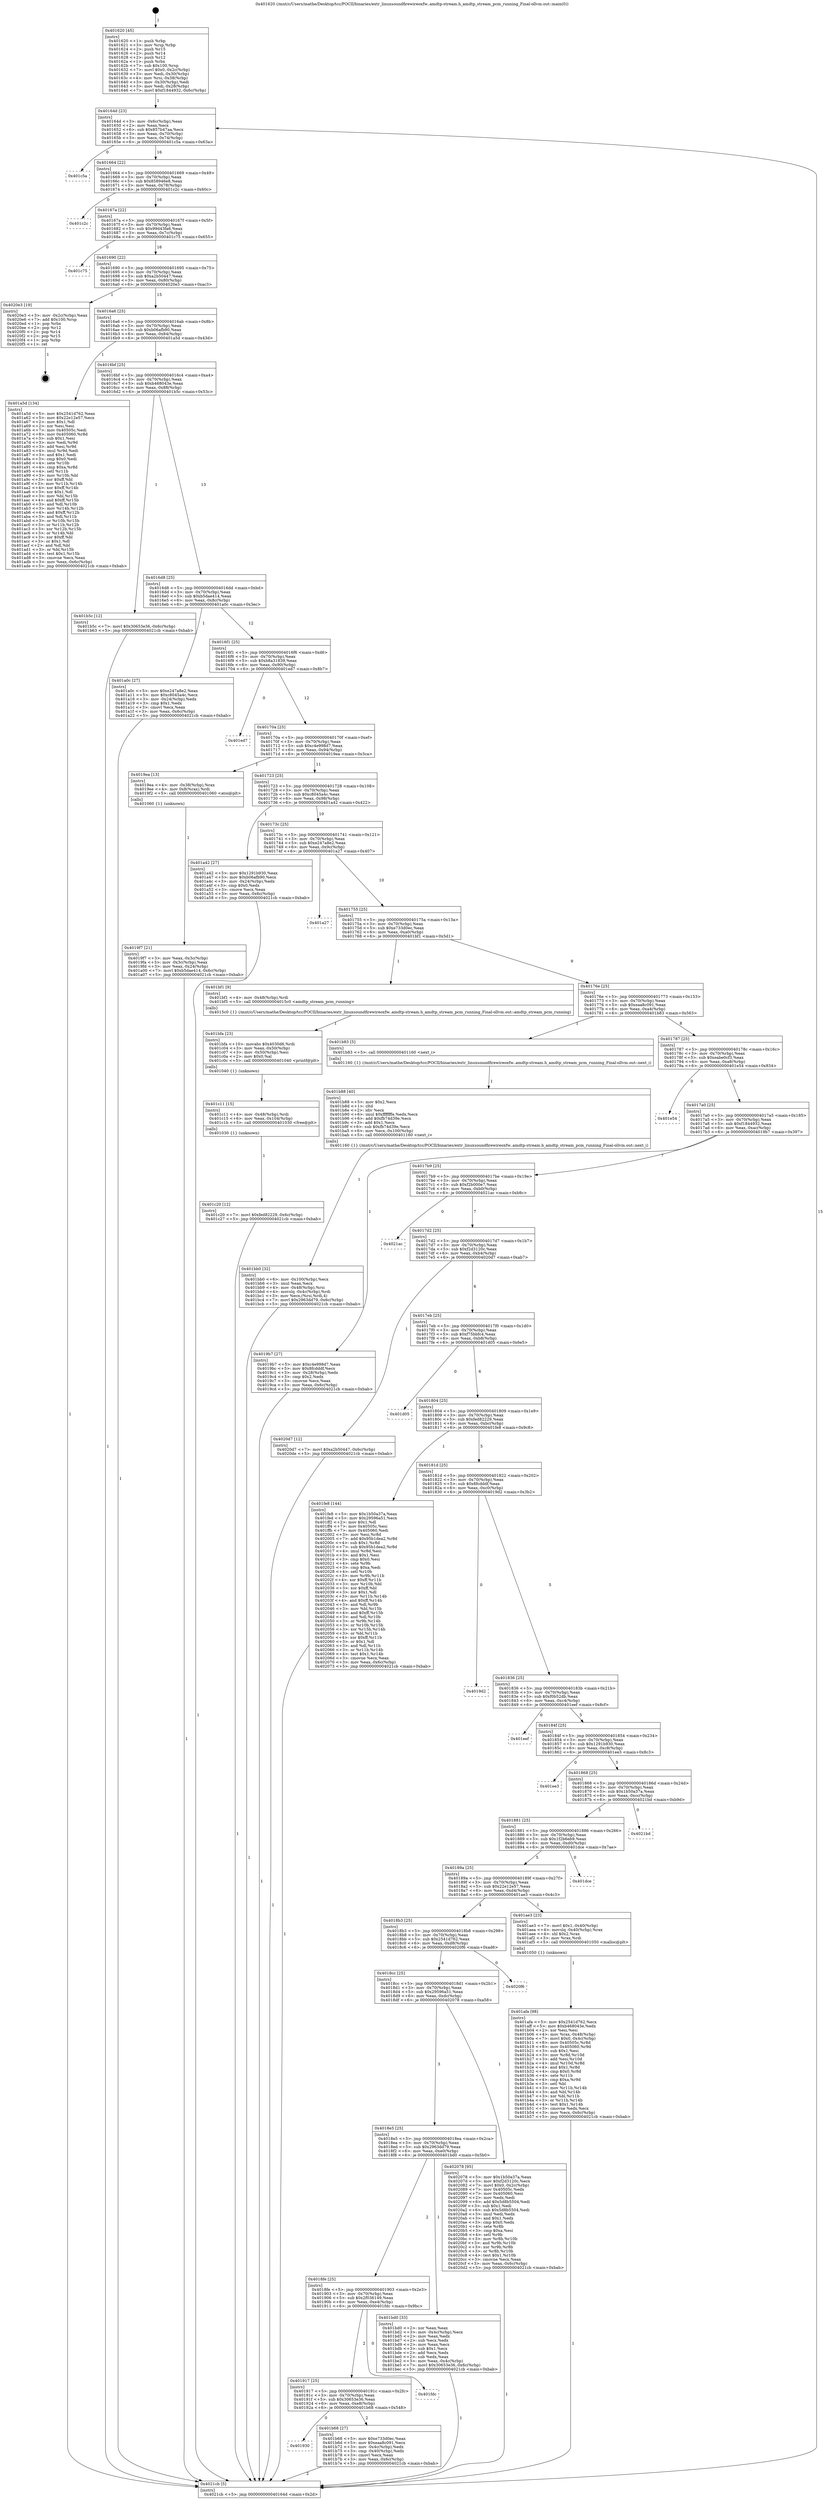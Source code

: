 digraph "0x401620" {
  label = "0x401620 (/mnt/c/Users/mathe/Desktop/tcc/POCII/binaries/extr_linuxsoundfirewireoxfw..amdtp-stream.h_amdtp_stream_pcm_running_Final-ollvm.out::main(0))"
  labelloc = "t"
  node[shape=record]

  Entry [label="",width=0.3,height=0.3,shape=circle,fillcolor=black,style=filled]
  "0x40164d" [label="{
     0x40164d [23]\l
     | [instrs]\l
     &nbsp;&nbsp;0x40164d \<+3\>: mov -0x6c(%rbp),%eax\l
     &nbsp;&nbsp;0x401650 \<+2\>: mov %eax,%ecx\l
     &nbsp;&nbsp;0x401652 \<+6\>: sub $0x857b47aa,%ecx\l
     &nbsp;&nbsp;0x401658 \<+3\>: mov %eax,-0x70(%rbp)\l
     &nbsp;&nbsp;0x40165b \<+3\>: mov %ecx,-0x74(%rbp)\l
     &nbsp;&nbsp;0x40165e \<+6\>: je 0000000000401c5a \<main+0x63a\>\l
  }"]
  "0x401c5a" [label="{
     0x401c5a\l
  }", style=dashed]
  "0x401664" [label="{
     0x401664 [22]\l
     | [instrs]\l
     &nbsp;&nbsp;0x401664 \<+5\>: jmp 0000000000401669 \<main+0x49\>\l
     &nbsp;&nbsp;0x401669 \<+3\>: mov -0x70(%rbp),%eax\l
     &nbsp;&nbsp;0x40166c \<+5\>: sub $0x858946e8,%eax\l
     &nbsp;&nbsp;0x401671 \<+3\>: mov %eax,-0x78(%rbp)\l
     &nbsp;&nbsp;0x401674 \<+6\>: je 0000000000401c2c \<main+0x60c\>\l
  }"]
  Exit [label="",width=0.3,height=0.3,shape=circle,fillcolor=black,style=filled,peripheries=2]
  "0x401c2c" [label="{
     0x401c2c\l
  }", style=dashed]
  "0x40167a" [label="{
     0x40167a [22]\l
     | [instrs]\l
     &nbsp;&nbsp;0x40167a \<+5\>: jmp 000000000040167f \<main+0x5f\>\l
     &nbsp;&nbsp;0x40167f \<+3\>: mov -0x70(%rbp),%eax\l
     &nbsp;&nbsp;0x401682 \<+5\>: sub $0x99d43fa6,%eax\l
     &nbsp;&nbsp;0x401687 \<+3\>: mov %eax,-0x7c(%rbp)\l
     &nbsp;&nbsp;0x40168a \<+6\>: je 0000000000401c75 \<main+0x655\>\l
  }"]
  "0x401c20" [label="{
     0x401c20 [12]\l
     | [instrs]\l
     &nbsp;&nbsp;0x401c20 \<+7\>: movl $0xfed82229,-0x6c(%rbp)\l
     &nbsp;&nbsp;0x401c27 \<+5\>: jmp 00000000004021cb \<main+0xbab\>\l
  }"]
  "0x401c75" [label="{
     0x401c75\l
  }", style=dashed]
  "0x401690" [label="{
     0x401690 [22]\l
     | [instrs]\l
     &nbsp;&nbsp;0x401690 \<+5\>: jmp 0000000000401695 \<main+0x75\>\l
     &nbsp;&nbsp;0x401695 \<+3\>: mov -0x70(%rbp),%eax\l
     &nbsp;&nbsp;0x401698 \<+5\>: sub $0xa2b50447,%eax\l
     &nbsp;&nbsp;0x40169d \<+3\>: mov %eax,-0x80(%rbp)\l
     &nbsp;&nbsp;0x4016a0 \<+6\>: je 00000000004020e3 \<main+0xac3\>\l
  }"]
  "0x401c11" [label="{
     0x401c11 [15]\l
     | [instrs]\l
     &nbsp;&nbsp;0x401c11 \<+4\>: mov -0x48(%rbp),%rdi\l
     &nbsp;&nbsp;0x401c15 \<+6\>: mov %eax,-0x104(%rbp)\l
     &nbsp;&nbsp;0x401c1b \<+5\>: call 0000000000401030 \<free@plt\>\l
     | [calls]\l
     &nbsp;&nbsp;0x401030 \{1\} (unknown)\l
  }"]
  "0x4020e3" [label="{
     0x4020e3 [19]\l
     | [instrs]\l
     &nbsp;&nbsp;0x4020e3 \<+3\>: mov -0x2c(%rbp),%eax\l
     &nbsp;&nbsp;0x4020e6 \<+7\>: add $0x100,%rsp\l
     &nbsp;&nbsp;0x4020ed \<+1\>: pop %rbx\l
     &nbsp;&nbsp;0x4020ee \<+2\>: pop %r12\l
     &nbsp;&nbsp;0x4020f0 \<+2\>: pop %r14\l
     &nbsp;&nbsp;0x4020f2 \<+2\>: pop %r15\l
     &nbsp;&nbsp;0x4020f4 \<+1\>: pop %rbp\l
     &nbsp;&nbsp;0x4020f5 \<+1\>: ret\l
  }"]
  "0x4016a6" [label="{
     0x4016a6 [25]\l
     | [instrs]\l
     &nbsp;&nbsp;0x4016a6 \<+5\>: jmp 00000000004016ab \<main+0x8b\>\l
     &nbsp;&nbsp;0x4016ab \<+3\>: mov -0x70(%rbp),%eax\l
     &nbsp;&nbsp;0x4016ae \<+5\>: sub $0xb06afb90,%eax\l
     &nbsp;&nbsp;0x4016b3 \<+6\>: mov %eax,-0x84(%rbp)\l
     &nbsp;&nbsp;0x4016b9 \<+6\>: je 0000000000401a5d \<main+0x43d\>\l
  }"]
  "0x401bfa" [label="{
     0x401bfa [23]\l
     | [instrs]\l
     &nbsp;&nbsp;0x401bfa \<+10\>: movabs $0x4030d6,%rdi\l
     &nbsp;&nbsp;0x401c04 \<+3\>: mov %eax,-0x50(%rbp)\l
     &nbsp;&nbsp;0x401c07 \<+3\>: mov -0x50(%rbp),%esi\l
     &nbsp;&nbsp;0x401c0a \<+2\>: mov $0x0,%al\l
     &nbsp;&nbsp;0x401c0c \<+5\>: call 0000000000401040 \<printf@plt\>\l
     | [calls]\l
     &nbsp;&nbsp;0x401040 \{1\} (unknown)\l
  }"]
  "0x401a5d" [label="{
     0x401a5d [134]\l
     | [instrs]\l
     &nbsp;&nbsp;0x401a5d \<+5\>: mov $0x2541d762,%eax\l
     &nbsp;&nbsp;0x401a62 \<+5\>: mov $0x22e12e57,%ecx\l
     &nbsp;&nbsp;0x401a67 \<+2\>: mov $0x1,%dl\l
     &nbsp;&nbsp;0x401a69 \<+2\>: xor %esi,%esi\l
     &nbsp;&nbsp;0x401a6b \<+7\>: mov 0x40505c,%edi\l
     &nbsp;&nbsp;0x401a72 \<+8\>: mov 0x405060,%r8d\l
     &nbsp;&nbsp;0x401a7a \<+3\>: sub $0x1,%esi\l
     &nbsp;&nbsp;0x401a7d \<+3\>: mov %edi,%r9d\l
     &nbsp;&nbsp;0x401a80 \<+3\>: add %esi,%r9d\l
     &nbsp;&nbsp;0x401a83 \<+4\>: imul %r9d,%edi\l
     &nbsp;&nbsp;0x401a87 \<+3\>: and $0x1,%edi\l
     &nbsp;&nbsp;0x401a8a \<+3\>: cmp $0x0,%edi\l
     &nbsp;&nbsp;0x401a8d \<+4\>: sete %r10b\l
     &nbsp;&nbsp;0x401a91 \<+4\>: cmp $0xa,%r8d\l
     &nbsp;&nbsp;0x401a95 \<+4\>: setl %r11b\l
     &nbsp;&nbsp;0x401a99 \<+3\>: mov %r10b,%bl\l
     &nbsp;&nbsp;0x401a9c \<+3\>: xor $0xff,%bl\l
     &nbsp;&nbsp;0x401a9f \<+3\>: mov %r11b,%r14b\l
     &nbsp;&nbsp;0x401aa2 \<+4\>: xor $0xff,%r14b\l
     &nbsp;&nbsp;0x401aa6 \<+3\>: xor $0x1,%dl\l
     &nbsp;&nbsp;0x401aa9 \<+3\>: mov %bl,%r15b\l
     &nbsp;&nbsp;0x401aac \<+4\>: and $0xff,%r15b\l
     &nbsp;&nbsp;0x401ab0 \<+3\>: and %dl,%r10b\l
     &nbsp;&nbsp;0x401ab3 \<+3\>: mov %r14b,%r12b\l
     &nbsp;&nbsp;0x401ab6 \<+4\>: and $0xff,%r12b\l
     &nbsp;&nbsp;0x401aba \<+3\>: and %dl,%r11b\l
     &nbsp;&nbsp;0x401abd \<+3\>: or %r10b,%r15b\l
     &nbsp;&nbsp;0x401ac0 \<+3\>: or %r11b,%r12b\l
     &nbsp;&nbsp;0x401ac3 \<+3\>: xor %r12b,%r15b\l
     &nbsp;&nbsp;0x401ac6 \<+3\>: or %r14b,%bl\l
     &nbsp;&nbsp;0x401ac9 \<+3\>: xor $0xff,%bl\l
     &nbsp;&nbsp;0x401acc \<+3\>: or $0x1,%dl\l
     &nbsp;&nbsp;0x401acf \<+2\>: and %dl,%bl\l
     &nbsp;&nbsp;0x401ad1 \<+3\>: or %bl,%r15b\l
     &nbsp;&nbsp;0x401ad4 \<+4\>: test $0x1,%r15b\l
     &nbsp;&nbsp;0x401ad8 \<+3\>: cmovne %ecx,%eax\l
     &nbsp;&nbsp;0x401adb \<+3\>: mov %eax,-0x6c(%rbp)\l
     &nbsp;&nbsp;0x401ade \<+5\>: jmp 00000000004021cb \<main+0xbab\>\l
  }"]
  "0x4016bf" [label="{
     0x4016bf [25]\l
     | [instrs]\l
     &nbsp;&nbsp;0x4016bf \<+5\>: jmp 00000000004016c4 \<main+0xa4\>\l
     &nbsp;&nbsp;0x4016c4 \<+3\>: mov -0x70(%rbp),%eax\l
     &nbsp;&nbsp;0x4016c7 \<+5\>: sub $0xb468043e,%eax\l
     &nbsp;&nbsp;0x4016cc \<+6\>: mov %eax,-0x88(%rbp)\l
     &nbsp;&nbsp;0x4016d2 \<+6\>: je 0000000000401b5c \<main+0x53c\>\l
  }"]
  "0x401bb0" [label="{
     0x401bb0 [32]\l
     | [instrs]\l
     &nbsp;&nbsp;0x401bb0 \<+6\>: mov -0x100(%rbp),%ecx\l
     &nbsp;&nbsp;0x401bb6 \<+3\>: imul %eax,%ecx\l
     &nbsp;&nbsp;0x401bb9 \<+4\>: mov -0x48(%rbp),%rsi\l
     &nbsp;&nbsp;0x401bbd \<+4\>: movslq -0x4c(%rbp),%rdi\l
     &nbsp;&nbsp;0x401bc1 \<+3\>: mov %ecx,(%rsi,%rdi,4)\l
     &nbsp;&nbsp;0x401bc4 \<+7\>: movl $0x2963dd79,-0x6c(%rbp)\l
     &nbsp;&nbsp;0x401bcb \<+5\>: jmp 00000000004021cb \<main+0xbab\>\l
  }"]
  "0x401b5c" [label="{
     0x401b5c [12]\l
     | [instrs]\l
     &nbsp;&nbsp;0x401b5c \<+7\>: movl $0x30653e36,-0x6c(%rbp)\l
     &nbsp;&nbsp;0x401b63 \<+5\>: jmp 00000000004021cb \<main+0xbab\>\l
  }"]
  "0x4016d8" [label="{
     0x4016d8 [25]\l
     | [instrs]\l
     &nbsp;&nbsp;0x4016d8 \<+5\>: jmp 00000000004016dd \<main+0xbd\>\l
     &nbsp;&nbsp;0x4016dd \<+3\>: mov -0x70(%rbp),%eax\l
     &nbsp;&nbsp;0x4016e0 \<+5\>: sub $0xb5dae414,%eax\l
     &nbsp;&nbsp;0x4016e5 \<+6\>: mov %eax,-0x8c(%rbp)\l
     &nbsp;&nbsp;0x4016eb \<+6\>: je 0000000000401a0c \<main+0x3ec\>\l
  }"]
  "0x401b88" [label="{
     0x401b88 [40]\l
     | [instrs]\l
     &nbsp;&nbsp;0x401b88 \<+5\>: mov $0x2,%ecx\l
     &nbsp;&nbsp;0x401b8d \<+1\>: cltd\l
     &nbsp;&nbsp;0x401b8e \<+2\>: idiv %ecx\l
     &nbsp;&nbsp;0x401b90 \<+6\>: imul $0xfffffffe,%edx,%ecx\l
     &nbsp;&nbsp;0x401b96 \<+6\>: add $0xfb74d39e,%ecx\l
     &nbsp;&nbsp;0x401b9c \<+3\>: add $0x1,%ecx\l
     &nbsp;&nbsp;0x401b9f \<+6\>: sub $0xfb74d39e,%ecx\l
     &nbsp;&nbsp;0x401ba5 \<+6\>: mov %ecx,-0x100(%rbp)\l
     &nbsp;&nbsp;0x401bab \<+5\>: call 0000000000401160 \<next_i\>\l
     | [calls]\l
     &nbsp;&nbsp;0x401160 \{1\} (/mnt/c/Users/mathe/Desktop/tcc/POCII/binaries/extr_linuxsoundfirewireoxfw..amdtp-stream.h_amdtp_stream_pcm_running_Final-ollvm.out::next_i)\l
  }"]
  "0x401a0c" [label="{
     0x401a0c [27]\l
     | [instrs]\l
     &nbsp;&nbsp;0x401a0c \<+5\>: mov $0xe247a8e2,%eax\l
     &nbsp;&nbsp;0x401a11 \<+5\>: mov $0xc8045a4c,%ecx\l
     &nbsp;&nbsp;0x401a16 \<+3\>: mov -0x24(%rbp),%edx\l
     &nbsp;&nbsp;0x401a19 \<+3\>: cmp $0x1,%edx\l
     &nbsp;&nbsp;0x401a1c \<+3\>: cmovl %ecx,%eax\l
     &nbsp;&nbsp;0x401a1f \<+3\>: mov %eax,-0x6c(%rbp)\l
     &nbsp;&nbsp;0x401a22 \<+5\>: jmp 00000000004021cb \<main+0xbab\>\l
  }"]
  "0x4016f1" [label="{
     0x4016f1 [25]\l
     | [instrs]\l
     &nbsp;&nbsp;0x4016f1 \<+5\>: jmp 00000000004016f6 \<main+0xd6\>\l
     &nbsp;&nbsp;0x4016f6 \<+3\>: mov -0x70(%rbp),%eax\l
     &nbsp;&nbsp;0x4016f9 \<+5\>: sub $0xb8a31839,%eax\l
     &nbsp;&nbsp;0x4016fe \<+6\>: mov %eax,-0x90(%rbp)\l
     &nbsp;&nbsp;0x401704 \<+6\>: je 0000000000401ed7 \<main+0x8b7\>\l
  }"]
  "0x401930" [label="{
     0x401930\l
  }", style=dashed]
  "0x401ed7" [label="{
     0x401ed7\l
  }", style=dashed]
  "0x40170a" [label="{
     0x40170a [25]\l
     | [instrs]\l
     &nbsp;&nbsp;0x40170a \<+5\>: jmp 000000000040170f \<main+0xef\>\l
     &nbsp;&nbsp;0x40170f \<+3\>: mov -0x70(%rbp),%eax\l
     &nbsp;&nbsp;0x401712 \<+5\>: sub $0xc4e998d7,%eax\l
     &nbsp;&nbsp;0x401717 \<+6\>: mov %eax,-0x94(%rbp)\l
     &nbsp;&nbsp;0x40171d \<+6\>: je 00000000004019ea \<main+0x3ca\>\l
  }"]
  "0x401b68" [label="{
     0x401b68 [27]\l
     | [instrs]\l
     &nbsp;&nbsp;0x401b68 \<+5\>: mov $0xe733d0ec,%eax\l
     &nbsp;&nbsp;0x401b6d \<+5\>: mov $0xeaa8c091,%ecx\l
     &nbsp;&nbsp;0x401b72 \<+3\>: mov -0x4c(%rbp),%edx\l
     &nbsp;&nbsp;0x401b75 \<+3\>: cmp -0x40(%rbp),%edx\l
     &nbsp;&nbsp;0x401b78 \<+3\>: cmovl %ecx,%eax\l
     &nbsp;&nbsp;0x401b7b \<+3\>: mov %eax,-0x6c(%rbp)\l
     &nbsp;&nbsp;0x401b7e \<+5\>: jmp 00000000004021cb \<main+0xbab\>\l
  }"]
  "0x4019ea" [label="{
     0x4019ea [13]\l
     | [instrs]\l
     &nbsp;&nbsp;0x4019ea \<+4\>: mov -0x38(%rbp),%rax\l
     &nbsp;&nbsp;0x4019ee \<+4\>: mov 0x8(%rax),%rdi\l
     &nbsp;&nbsp;0x4019f2 \<+5\>: call 0000000000401060 \<atoi@plt\>\l
     | [calls]\l
     &nbsp;&nbsp;0x401060 \{1\} (unknown)\l
  }"]
  "0x401723" [label="{
     0x401723 [25]\l
     | [instrs]\l
     &nbsp;&nbsp;0x401723 \<+5\>: jmp 0000000000401728 \<main+0x108\>\l
     &nbsp;&nbsp;0x401728 \<+3\>: mov -0x70(%rbp),%eax\l
     &nbsp;&nbsp;0x40172b \<+5\>: sub $0xc8045a4c,%eax\l
     &nbsp;&nbsp;0x401730 \<+6\>: mov %eax,-0x98(%rbp)\l
     &nbsp;&nbsp;0x401736 \<+6\>: je 0000000000401a42 \<main+0x422\>\l
  }"]
  "0x401917" [label="{
     0x401917 [25]\l
     | [instrs]\l
     &nbsp;&nbsp;0x401917 \<+5\>: jmp 000000000040191c \<main+0x2fc\>\l
     &nbsp;&nbsp;0x40191c \<+3\>: mov -0x70(%rbp),%eax\l
     &nbsp;&nbsp;0x40191f \<+5\>: sub $0x30653e36,%eax\l
     &nbsp;&nbsp;0x401924 \<+6\>: mov %eax,-0xe8(%rbp)\l
     &nbsp;&nbsp;0x40192a \<+6\>: je 0000000000401b68 \<main+0x548\>\l
  }"]
  "0x401a42" [label="{
     0x401a42 [27]\l
     | [instrs]\l
     &nbsp;&nbsp;0x401a42 \<+5\>: mov $0x1291b930,%eax\l
     &nbsp;&nbsp;0x401a47 \<+5\>: mov $0xb06afb90,%ecx\l
     &nbsp;&nbsp;0x401a4c \<+3\>: mov -0x24(%rbp),%edx\l
     &nbsp;&nbsp;0x401a4f \<+3\>: cmp $0x0,%edx\l
     &nbsp;&nbsp;0x401a52 \<+3\>: cmove %ecx,%eax\l
     &nbsp;&nbsp;0x401a55 \<+3\>: mov %eax,-0x6c(%rbp)\l
     &nbsp;&nbsp;0x401a58 \<+5\>: jmp 00000000004021cb \<main+0xbab\>\l
  }"]
  "0x40173c" [label="{
     0x40173c [25]\l
     | [instrs]\l
     &nbsp;&nbsp;0x40173c \<+5\>: jmp 0000000000401741 \<main+0x121\>\l
     &nbsp;&nbsp;0x401741 \<+3\>: mov -0x70(%rbp),%eax\l
     &nbsp;&nbsp;0x401744 \<+5\>: sub $0xe247a8e2,%eax\l
     &nbsp;&nbsp;0x401749 \<+6\>: mov %eax,-0x9c(%rbp)\l
     &nbsp;&nbsp;0x40174f \<+6\>: je 0000000000401a27 \<main+0x407\>\l
  }"]
  "0x401fdc" [label="{
     0x401fdc\l
  }", style=dashed]
  "0x401a27" [label="{
     0x401a27\l
  }", style=dashed]
  "0x401755" [label="{
     0x401755 [25]\l
     | [instrs]\l
     &nbsp;&nbsp;0x401755 \<+5\>: jmp 000000000040175a \<main+0x13a\>\l
     &nbsp;&nbsp;0x40175a \<+3\>: mov -0x70(%rbp),%eax\l
     &nbsp;&nbsp;0x40175d \<+5\>: sub $0xe733d0ec,%eax\l
     &nbsp;&nbsp;0x401762 \<+6\>: mov %eax,-0xa0(%rbp)\l
     &nbsp;&nbsp;0x401768 \<+6\>: je 0000000000401bf1 \<main+0x5d1\>\l
  }"]
  "0x4018fe" [label="{
     0x4018fe [25]\l
     | [instrs]\l
     &nbsp;&nbsp;0x4018fe \<+5\>: jmp 0000000000401903 \<main+0x2e3\>\l
     &nbsp;&nbsp;0x401903 \<+3\>: mov -0x70(%rbp),%eax\l
     &nbsp;&nbsp;0x401906 \<+5\>: sub $0x2f036149,%eax\l
     &nbsp;&nbsp;0x40190b \<+6\>: mov %eax,-0xe4(%rbp)\l
     &nbsp;&nbsp;0x401911 \<+6\>: je 0000000000401fdc \<main+0x9bc\>\l
  }"]
  "0x401bf1" [label="{
     0x401bf1 [9]\l
     | [instrs]\l
     &nbsp;&nbsp;0x401bf1 \<+4\>: mov -0x48(%rbp),%rdi\l
     &nbsp;&nbsp;0x401bf5 \<+5\>: call 00000000004015c0 \<amdtp_stream_pcm_running\>\l
     | [calls]\l
     &nbsp;&nbsp;0x4015c0 \{1\} (/mnt/c/Users/mathe/Desktop/tcc/POCII/binaries/extr_linuxsoundfirewireoxfw..amdtp-stream.h_amdtp_stream_pcm_running_Final-ollvm.out::amdtp_stream_pcm_running)\l
  }"]
  "0x40176e" [label="{
     0x40176e [25]\l
     | [instrs]\l
     &nbsp;&nbsp;0x40176e \<+5\>: jmp 0000000000401773 \<main+0x153\>\l
     &nbsp;&nbsp;0x401773 \<+3\>: mov -0x70(%rbp),%eax\l
     &nbsp;&nbsp;0x401776 \<+5\>: sub $0xeaa8c091,%eax\l
     &nbsp;&nbsp;0x40177b \<+6\>: mov %eax,-0xa4(%rbp)\l
     &nbsp;&nbsp;0x401781 \<+6\>: je 0000000000401b83 \<main+0x563\>\l
  }"]
  "0x401bd0" [label="{
     0x401bd0 [33]\l
     | [instrs]\l
     &nbsp;&nbsp;0x401bd0 \<+2\>: xor %eax,%eax\l
     &nbsp;&nbsp;0x401bd2 \<+3\>: mov -0x4c(%rbp),%ecx\l
     &nbsp;&nbsp;0x401bd5 \<+2\>: mov %eax,%edx\l
     &nbsp;&nbsp;0x401bd7 \<+2\>: sub %ecx,%edx\l
     &nbsp;&nbsp;0x401bd9 \<+2\>: mov %eax,%ecx\l
     &nbsp;&nbsp;0x401bdb \<+3\>: sub $0x1,%ecx\l
     &nbsp;&nbsp;0x401bde \<+2\>: add %ecx,%edx\l
     &nbsp;&nbsp;0x401be0 \<+2\>: sub %edx,%eax\l
     &nbsp;&nbsp;0x401be2 \<+3\>: mov %eax,-0x4c(%rbp)\l
     &nbsp;&nbsp;0x401be5 \<+7\>: movl $0x30653e36,-0x6c(%rbp)\l
     &nbsp;&nbsp;0x401bec \<+5\>: jmp 00000000004021cb \<main+0xbab\>\l
  }"]
  "0x401b83" [label="{
     0x401b83 [5]\l
     | [instrs]\l
     &nbsp;&nbsp;0x401b83 \<+5\>: call 0000000000401160 \<next_i\>\l
     | [calls]\l
     &nbsp;&nbsp;0x401160 \{1\} (/mnt/c/Users/mathe/Desktop/tcc/POCII/binaries/extr_linuxsoundfirewireoxfw..amdtp-stream.h_amdtp_stream_pcm_running_Final-ollvm.out::next_i)\l
  }"]
  "0x401787" [label="{
     0x401787 [25]\l
     | [instrs]\l
     &nbsp;&nbsp;0x401787 \<+5\>: jmp 000000000040178c \<main+0x16c\>\l
     &nbsp;&nbsp;0x40178c \<+3\>: mov -0x70(%rbp),%eax\l
     &nbsp;&nbsp;0x40178f \<+5\>: sub $0xeabe0cf3,%eax\l
     &nbsp;&nbsp;0x401794 \<+6\>: mov %eax,-0xa8(%rbp)\l
     &nbsp;&nbsp;0x40179a \<+6\>: je 0000000000401e54 \<main+0x834\>\l
  }"]
  "0x4018e5" [label="{
     0x4018e5 [25]\l
     | [instrs]\l
     &nbsp;&nbsp;0x4018e5 \<+5\>: jmp 00000000004018ea \<main+0x2ca\>\l
     &nbsp;&nbsp;0x4018ea \<+3\>: mov -0x70(%rbp),%eax\l
     &nbsp;&nbsp;0x4018ed \<+5\>: sub $0x2963dd79,%eax\l
     &nbsp;&nbsp;0x4018f2 \<+6\>: mov %eax,-0xe0(%rbp)\l
     &nbsp;&nbsp;0x4018f8 \<+6\>: je 0000000000401bd0 \<main+0x5b0\>\l
  }"]
  "0x401e54" [label="{
     0x401e54\l
  }", style=dashed]
  "0x4017a0" [label="{
     0x4017a0 [25]\l
     | [instrs]\l
     &nbsp;&nbsp;0x4017a0 \<+5\>: jmp 00000000004017a5 \<main+0x185\>\l
     &nbsp;&nbsp;0x4017a5 \<+3\>: mov -0x70(%rbp),%eax\l
     &nbsp;&nbsp;0x4017a8 \<+5\>: sub $0xf1844932,%eax\l
     &nbsp;&nbsp;0x4017ad \<+6\>: mov %eax,-0xac(%rbp)\l
     &nbsp;&nbsp;0x4017b3 \<+6\>: je 00000000004019b7 \<main+0x397\>\l
  }"]
  "0x402078" [label="{
     0x402078 [95]\l
     | [instrs]\l
     &nbsp;&nbsp;0x402078 \<+5\>: mov $0x1b50a37a,%eax\l
     &nbsp;&nbsp;0x40207d \<+5\>: mov $0xf2d3120c,%ecx\l
     &nbsp;&nbsp;0x402082 \<+7\>: movl $0x0,-0x2c(%rbp)\l
     &nbsp;&nbsp;0x402089 \<+7\>: mov 0x40505c,%edx\l
     &nbsp;&nbsp;0x402090 \<+7\>: mov 0x405060,%esi\l
     &nbsp;&nbsp;0x402097 \<+2\>: mov %edx,%edi\l
     &nbsp;&nbsp;0x402099 \<+6\>: add $0x5d8b5504,%edi\l
     &nbsp;&nbsp;0x40209f \<+3\>: sub $0x1,%edi\l
     &nbsp;&nbsp;0x4020a2 \<+6\>: sub $0x5d8b5504,%edi\l
     &nbsp;&nbsp;0x4020a8 \<+3\>: imul %edi,%edx\l
     &nbsp;&nbsp;0x4020ab \<+3\>: and $0x1,%edx\l
     &nbsp;&nbsp;0x4020ae \<+3\>: cmp $0x0,%edx\l
     &nbsp;&nbsp;0x4020b1 \<+4\>: sete %r8b\l
     &nbsp;&nbsp;0x4020b5 \<+3\>: cmp $0xa,%esi\l
     &nbsp;&nbsp;0x4020b8 \<+4\>: setl %r9b\l
     &nbsp;&nbsp;0x4020bc \<+3\>: mov %r8b,%r10b\l
     &nbsp;&nbsp;0x4020bf \<+3\>: and %r9b,%r10b\l
     &nbsp;&nbsp;0x4020c2 \<+3\>: xor %r9b,%r8b\l
     &nbsp;&nbsp;0x4020c5 \<+3\>: or %r8b,%r10b\l
     &nbsp;&nbsp;0x4020c8 \<+4\>: test $0x1,%r10b\l
     &nbsp;&nbsp;0x4020cc \<+3\>: cmovne %ecx,%eax\l
     &nbsp;&nbsp;0x4020cf \<+3\>: mov %eax,-0x6c(%rbp)\l
     &nbsp;&nbsp;0x4020d2 \<+5\>: jmp 00000000004021cb \<main+0xbab\>\l
  }"]
  "0x4019b7" [label="{
     0x4019b7 [27]\l
     | [instrs]\l
     &nbsp;&nbsp;0x4019b7 \<+5\>: mov $0xc4e998d7,%eax\l
     &nbsp;&nbsp;0x4019bc \<+5\>: mov $0x8fcdddf,%ecx\l
     &nbsp;&nbsp;0x4019c1 \<+3\>: mov -0x28(%rbp),%edx\l
     &nbsp;&nbsp;0x4019c4 \<+3\>: cmp $0x2,%edx\l
     &nbsp;&nbsp;0x4019c7 \<+3\>: cmovne %ecx,%eax\l
     &nbsp;&nbsp;0x4019ca \<+3\>: mov %eax,-0x6c(%rbp)\l
     &nbsp;&nbsp;0x4019cd \<+5\>: jmp 00000000004021cb \<main+0xbab\>\l
  }"]
  "0x4017b9" [label="{
     0x4017b9 [25]\l
     | [instrs]\l
     &nbsp;&nbsp;0x4017b9 \<+5\>: jmp 00000000004017be \<main+0x19e\>\l
     &nbsp;&nbsp;0x4017be \<+3\>: mov -0x70(%rbp),%eax\l
     &nbsp;&nbsp;0x4017c1 \<+5\>: sub $0xf2b000e7,%eax\l
     &nbsp;&nbsp;0x4017c6 \<+6\>: mov %eax,-0xb0(%rbp)\l
     &nbsp;&nbsp;0x4017cc \<+6\>: je 00000000004021ac \<main+0xb8c\>\l
  }"]
  "0x4021cb" [label="{
     0x4021cb [5]\l
     | [instrs]\l
     &nbsp;&nbsp;0x4021cb \<+5\>: jmp 000000000040164d \<main+0x2d\>\l
  }"]
  "0x401620" [label="{
     0x401620 [45]\l
     | [instrs]\l
     &nbsp;&nbsp;0x401620 \<+1\>: push %rbp\l
     &nbsp;&nbsp;0x401621 \<+3\>: mov %rsp,%rbp\l
     &nbsp;&nbsp;0x401624 \<+2\>: push %r15\l
     &nbsp;&nbsp;0x401626 \<+2\>: push %r14\l
     &nbsp;&nbsp;0x401628 \<+2\>: push %r12\l
     &nbsp;&nbsp;0x40162a \<+1\>: push %rbx\l
     &nbsp;&nbsp;0x40162b \<+7\>: sub $0x100,%rsp\l
     &nbsp;&nbsp;0x401632 \<+7\>: movl $0x0,-0x2c(%rbp)\l
     &nbsp;&nbsp;0x401639 \<+3\>: mov %edi,-0x30(%rbp)\l
     &nbsp;&nbsp;0x40163c \<+4\>: mov %rsi,-0x38(%rbp)\l
     &nbsp;&nbsp;0x401640 \<+3\>: mov -0x30(%rbp),%edi\l
     &nbsp;&nbsp;0x401643 \<+3\>: mov %edi,-0x28(%rbp)\l
     &nbsp;&nbsp;0x401646 \<+7\>: movl $0xf1844932,-0x6c(%rbp)\l
  }"]
  "0x4019f7" [label="{
     0x4019f7 [21]\l
     | [instrs]\l
     &nbsp;&nbsp;0x4019f7 \<+3\>: mov %eax,-0x3c(%rbp)\l
     &nbsp;&nbsp;0x4019fa \<+3\>: mov -0x3c(%rbp),%eax\l
     &nbsp;&nbsp;0x4019fd \<+3\>: mov %eax,-0x24(%rbp)\l
     &nbsp;&nbsp;0x401a00 \<+7\>: movl $0xb5dae414,-0x6c(%rbp)\l
     &nbsp;&nbsp;0x401a07 \<+5\>: jmp 00000000004021cb \<main+0xbab\>\l
  }"]
  "0x4018cc" [label="{
     0x4018cc [25]\l
     | [instrs]\l
     &nbsp;&nbsp;0x4018cc \<+5\>: jmp 00000000004018d1 \<main+0x2b1\>\l
     &nbsp;&nbsp;0x4018d1 \<+3\>: mov -0x70(%rbp),%eax\l
     &nbsp;&nbsp;0x4018d4 \<+5\>: sub $0x29596a51,%eax\l
     &nbsp;&nbsp;0x4018d9 \<+6\>: mov %eax,-0xdc(%rbp)\l
     &nbsp;&nbsp;0x4018df \<+6\>: je 0000000000402078 \<main+0xa58\>\l
  }"]
  "0x4021ac" [label="{
     0x4021ac\l
  }", style=dashed]
  "0x4017d2" [label="{
     0x4017d2 [25]\l
     | [instrs]\l
     &nbsp;&nbsp;0x4017d2 \<+5\>: jmp 00000000004017d7 \<main+0x1b7\>\l
     &nbsp;&nbsp;0x4017d7 \<+3\>: mov -0x70(%rbp),%eax\l
     &nbsp;&nbsp;0x4017da \<+5\>: sub $0xf2d3120c,%eax\l
     &nbsp;&nbsp;0x4017df \<+6\>: mov %eax,-0xb4(%rbp)\l
     &nbsp;&nbsp;0x4017e5 \<+6\>: je 00000000004020d7 \<main+0xab7\>\l
  }"]
  "0x4020f6" [label="{
     0x4020f6\l
  }", style=dashed]
  "0x4020d7" [label="{
     0x4020d7 [12]\l
     | [instrs]\l
     &nbsp;&nbsp;0x4020d7 \<+7\>: movl $0xa2b50447,-0x6c(%rbp)\l
     &nbsp;&nbsp;0x4020de \<+5\>: jmp 00000000004021cb \<main+0xbab\>\l
  }"]
  "0x4017eb" [label="{
     0x4017eb [25]\l
     | [instrs]\l
     &nbsp;&nbsp;0x4017eb \<+5\>: jmp 00000000004017f0 \<main+0x1d0\>\l
     &nbsp;&nbsp;0x4017f0 \<+3\>: mov -0x70(%rbp),%eax\l
     &nbsp;&nbsp;0x4017f3 \<+5\>: sub $0xf75bbfc4,%eax\l
     &nbsp;&nbsp;0x4017f8 \<+6\>: mov %eax,-0xb8(%rbp)\l
     &nbsp;&nbsp;0x4017fe \<+6\>: je 0000000000401d05 \<main+0x6e5\>\l
  }"]
  "0x401afa" [label="{
     0x401afa [98]\l
     | [instrs]\l
     &nbsp;&nbsp;0x401afa \<+5\>: mov $0x2541d762,%ecx\l
     &nbsp;&nbsp;0x401aff \<+5\>: mov $0xb468043e,%edx\l
     &nbsp;&nbsp;0x401b04 \<+2\>: xor %esi,%esi\l
     &nbsp;&nbsp;0x401b06 \<+4\>: mov %rax,-0x48(%rbp)\l
     &nbsp;&nbsp;0x401b0a \<+7\>: movl $0x0,-0x4c(%rbp)\l
     &nbsp;&nbsp;0x401b11 \<+8\>: mov 0x40505c,%r8d\l
     &nbsp;&nbsp;0x401b19 \<+8\>: mov 0x405060,%r9d\l
     &nbsp;&nbsp;0x401b21 \<+3\>: sub $0x1,%esi\l
     &nbsp;&nbsp;0x401b24 \<+3\>: mov %r8d,%r10d\l
     &nbsp;&nbsp;0x401b27 \<+3\>: add %esi,%r10d\l
     &nbsp;&nbsp;0x401b2a \<+4\>: imul %r10d,%r8d\l
     &nbsp;&nbsp;0x401b2e \<+4\>: and $0x1,%r8d\l
     &nbsp;&nbsp;0x401b32 \<+4\>: cmp $0x0,%r8d\l
     &nbsp;&nbsp;0x401b36 \<+4\>: sete %r11b\l
     &nbsp;&nbsp;0x401b3a \<+4\>: cmp $0xa,%r9d\l
     &nbsp;&nbsp;0x401b3e \<+3\>: setl %bl\l
     &nbsp;&nbsp;0x401b41 \<+3\>: mov %r11b,%r14b\l
     &nbsp;&nbsp;0x401b44 \<+3\>: and %bl,%r14b\l
     &nbsp;&nbsp;0x401b47 \<+3\>: xor %bl,%r11b\l
     &nbsp;&nbsp;0x401b4a \<+3\>: or %r11b,%r14b\l
     &nbsp;&nbsp;0x401b4d \<+4\>: test $0x1,%r14b\l
     &nbsp;&nbsp;0x401b51 \<+3\>: cmovne %edx,%ecx\l
     &nbsp;&nbsp;0x401b54 \<+3\>: mov %ecx,-0x6c(%rbp)\l
     &nbsp;&nbsp;0x401b57 \<+5\>: jmp 00000000004021cb \<main+0xbab\>\l
  }"]
  "0x401d05" [label="{
     0x401d05\l
  }", style=dashed]
  "0x401804" [label="{
     0x401804 [25]\l
     | [instrs]\l
     &nbsp;&nbsp;0x401804 \<+5\>: jmp 0000000000401809 \<main+0x1e9\>\l
     &nbsp;&nbsp;0x401809 \<+3\>: mov -0x70(%rbp),%eax\l
     &nbsp;&nbsp;0x40180c \<+5\>: sub $0xfed82229,%eax\l
     &nbsp;&nbsp;0x401811 \<+6\>: mov %eax,-0xbc(%rbp)\l
     &nbsp;&nbsp;0x401817 \<+6\>: je 0000000000401fe8 \<main+0x9c8\>\l
  }"]
  "0x4018b3" [label="{
     0x4018b3 [25]\l
     | [instrs]\l
     &nbsp;&nbsp;0x4018b3 \<+5\>: jmp 00000000004018b8 \<main+0x298\>\l
     &nbsp;&nbsp;0x4018b8 \<+3\>: mov -0x70(%rbp),%eax\l
     &nbsp;&nbsp;0x4018bb \<+5\>: sub $0x2541d762,%eax\l
     &nbsp;&nbsp;0x4018c0 \<+6\>: mov %eax,-0xd8(%rbp)\l
     &nbsp;&nbsp;0x4018c6 \<+6\>: je 00000000004020f6 \<main+0xad6\>\l
  }"]
  "0x401fe8" [label="{
     0x401fe8 [144]\l
     | [instrs]\l
     &nbsp;&nbsp;0x401fe8 \<+5\>: mov $0x1b50a37a,%eax\l
     &nbsp;&nbsp;0x401fed \<+5\>: mov $0x29596a51,%ecx\l
     &nbsp;&nbsp;0x401ff2 \<+2\>: mov $0x1,%dl\l
     &nbsp;&nbsp;0x401ff4 \<+7\>: mov 0x40505c,%esi\l
     &nbsp;&nbsp;0x401ffb \<+7\>: mov 0x405060,%edi\l
     &nbsp;&nbsp;0x402002 \<+3\>: mov %esi,%r8d\l
     &nbsp;&nbsp;0x402005 \<+7\>: add $0x95b1dea2,%r8d\l
     &nbsp;&nbsp;0x40200c \<+4\>: sub $0x1,%r8d\l
     &nbsp;&nbsp;0x402010 \<+7\>: sub $0x95b1dea2,%r8d\l
     &nbsp;&nbsp;0x402017 \<+4\>: imul %r8d,%esi\l
     &nbsp;&nbsp;0x40201b \<+3\>: and $0x1,%esi\l
     &nbsp;&nbsp;0x40201e \<+3\>: cmp $0x0,%esi\l
     &nbsp;&nbsp;0x402021 \<+4\>: sete %r9b\l
     &nbsp;&nbsp;0x402025 \<+3\>: cmp $0xa,%edi\l
     &nbsp;&nbsp;0x402028 \<+4\>: setl %r10b\l
     &nbsp;&nbsp;0x40202c \<+3\>: mov %r9b,%r11b\l
     &nbsp;&nbsp;0x40202f \<+4\>: xor $0xff,%r11b\l
     &nbsp;&nbsp;0x402033 \<+3\>: mov %r10b,%bl\l
     &nbsp;&nbsp;0x402036 \<+3\>: xor $0xff,%bl\l
     &nbsp;&nbsp;0x402039 \<+3\>: xor $0x1,%dl\l
     &nbsp;&nbsp;0x40203c \<+3\>: mov %r11b,%r14b\l
     &nbsp;&nbsp;0x40203f \<+4\>: and $0xff,%r14b\l
     &nbsp;&nbsp;0x402043 \<+3\>: and %dl,%r9b\l
     &nbsp;&nbsp;0x402046 \<+3\>: mov %bl,%r15b\l
     &nbsp;&nbsp;0x402049 \<+4\>: and $0xff,%r15b\l
     &nbsp;&nbsp;0x40204d \<+3\>: and %dl,%r10b\l
     &nbsp;&nbsp;0x402050 \<+3\>: or %r9b,%r14b\l
     &nbsp;&nbsp;0x402053 \<+3\>: or %r10b,%r15b\l
     &nbsp;&nbsp;0x402056 \<+3\>: xor %r15b,%r14b\l
     &nbsp;&nbsp;0x402059 \<+3\>: or %bl,%r11b\l
     &nbsp;&nbsp;0x40205c \<+4\>: xor $0xff,%r11b\l
     &nbsp;&nbsp;0x402060 \<+3\>: or $0x1,%dl\l
     &nbsp;&nbsp;0x402063 \<+3\>: and %dl,%r11b\l
     &nbsp;&nbsp;0x402066 \<+3\>: or %r11b,%r14b\l
     &nbsp;&nbsp;0x402069 \<+4\>: test $0x1,%r14b\l
     &nbsp;&nbsp;0x40206d \<+3\>: cmovne %ecx,%eax\l
     &nbsp;&nbsp;0x402070 \<+3\>: mov %eax,-0x6c(%rbp)\l
     &nbsp;&nbsp;0x402073 \<+5\>: jmp 00000000004021cb \<main+0xbab\>\l
  }"]
  "0x40181d" [label="{
     0x40181d [25]\l
     | [instrs]\l
     &nbsp;&nbsp;0x40181d \<+5\>: jmp 0000000000401822 \<main+0x202\>\l
     &nbsp;&nbsp;0x401822 \<+3\>: mov -0x70(%rbp),%eax\l
     &nbsp;&nbsp;0x401825 \<+5\>: sub $0x8fcdddf,%eax\l
     &nbsp;&nbsp;0x40182a \<+6\>: mov %eax,-0xc0(%rbp)\l
     &nbsp;&nbsp;0x401830 \<+6\>: je 00000000004019d2 \<main+0x3b2\>\l
  }"]
  "0x401ae3" [label="{
     0x401ae3 [23]\l
     | [instrs]\l
     &nbsp;&nbsp;0x401ae3 \<+7\>: movl $0x1,-0x40(%rbp)\l
     &nbsp;&nbsp;0x401aea \<+4\>: movslq -0x40(%rbp),%rax\l
     &nbsp;&nbsp;0x401aee \<+4\>: shl $0x2,%rax\l
     &nbsp;&nbsp;0x401af2 \<+3\>: mov %rax,%rdi\l
     &nbsp;&nbsp;0x401af5 \<+5\>: call 0000000000401050 \<malloc@plt\>\l
     | [calls]\l
     &nbsp;&nbsp;0x401050 \{1\} (unknown)\l
  }"]
  "0x4019d2" [label="{
     0x4019d2\l
  }", style=dashed]
  "0x401836" [label="{
     0x401836 [25]\l
     | [instrs]\l
     &nbsp;&nbsp;0x401836 \<+5\>: jmp 000000000040183b \<main+0x21b\>\l
     &nbsp;&nbsp;0x40183b \<+3\>: mov -0x70(%rbp),%eax\l
     &nbsp;&nbsp;0x40183e \<+5\>: sub $0xf0b52db,%eax\l
     &nbsp;&nbsp;0x401843 \<+6\>: mov %eax,-0xc4(%rbp)\l
     &nbsp;&nbsp;0x401849 \<+6\>: je 0000000000401eef \<main+0x8cf\>\l
  }"]
  "0x40189a" [label="{
     0x40189a [25]\l
     | [instrs]\l
     &nbsp;&nbsp;0x40189a \<+5\>: jmp 000000000040189f \<main+0x27f\>\l
     &nbsp;&nbsp;0x40189f \<+3\>: mov -0x70(%rbp),%eax\l
     &nbsp;&nbsp;0x4018a2 \<+5\>: sub $0x22e12e57,%eax\l
     &nbsp;&nbsp;0x4018a7 \<+6\>: mov %eax,-0xd4(%rbp)\l
     &nbsp;&nbsp;0x4018ad \<+6\>: je 0000000000401ae3 \<main+0x4c3\>\l
  }"]
  "0x401eef" [label="{
     0x401eef\l
  }", style=dashed]
  "0x40184f" [label="{
     0x40184f [25]\l
     | [instrs]\l
     &nbsp;&nbsp;0x40184f \<+5\>: jmp 0000000000401854 \<main+0x234\>\l
     &nbsp;&nbsp;0x401854 \<+3\>: mov -0x70(%rbp),%eax\l
     &nbsp;&nbsp;0x401857 \<+5\>: sub $0x1291b930,%eax\l
     &nbsp;&nbsp;0x40185c \<+6\>: mov %eax,-0xc8(%rbp)\l
     &nbsp;&nbsp;0x401862 \<+6\>: je 0000000000401ee3 \<main+0x8c3\>\l
  }"]
  "0x401dce" [label="{
     0x401dce\l
  }", style=dashed]
  "0x401ee3" [label="{
     0x401ee3\l
  }", style=dashed]
  "0x401868" [label="{
     0x401868 [25]\l
     | [instrs]\l
     &nbsp;&nbsp;0x401868 \<+5\>: jmp 000000000040186d \<main+0x24d\>\l
     &nbsp;&nbsp;0x40186d \<+3\>: mov -0x70(%rbp),%eax\l
     &nbsp;&nbsp;0x401870 \<+5\>: sub $0x1b50a37a,%eax\l
     &nbsp;&nbsp;0x401875 \<+6\>: mov %eax,-0xcc(%rbp)\l
     &nbsp;&nbsp;0x40187b \<+6\>: je 00000000004021bd \<main+0xb9d\>\l
  }"]
  "0x401881" [label="{
     0x401881 [25]\l
     | [instrs]\l
     &nbsp;&nbsp;0x401881 \<+5\>: jmp 0000000000401886 \<main+0x266\>\l
     &nbsp;&nbsp;0x401886 \<+3\>: mov -0x70(%rbp),%eax\l
     &nbsp;&nbsp;0x401889 \<+5\>: sub $0x1f2b6eb9,%eax\l
     &nbsp;&nbsp;0x40188e \<+6\>: mov %eax,-0xd0(%rbp)\l
     &nbsp;&nbsp;0x401894 \<+6\>: je 0000000000401dce \<main+0x7ae\>\l
  }"]
  "0x4021bd" [label="{
     0x4021bd\l
  }", style=dashed]
  Entry -> "0x401620" [label=" 1"]
  "0x40164d" -> "0x401c5a" [label=" 0"]
  "0x40164d" -> "0x401664" [label=" 16"]
  "0x4020e3" -> Exit [label=" 1"]
  "0x401664" -> "0x401c2c" [label=" 0"]
  "0x401664" -> "0x40167a" [label=" 16"]
  "0x4020d7" -> "0x4021cb" [label=" 1"]
  "0x40167a" -> "0x401c75" [label=" 0"]
  "0x40167a" -> "0x401690" [label=" 16"]
  "0x402078" -> "0x4021cb" [label=" 1"]
  "0x401690" -> "0x4020e3" [label=" 1"]
  "0x401690" -> "0x4016a6" [label=" 15"]
  "0x401fe8" -> "0x4021cb" [label=" 1"]
  "0x4016a6" -> "0x401a5d" [label=" 1"]
  "0x4016a6" -> "0x4016bf" [label=" 14"]
  "0x401c20" -> "0x4021cb" [label=" 1"]
  "0x4016bf" -> "0x401b5c" [label=" 1"]
  "0x4016bf" -> "0x4016d8" [label=" 13"]
  "0x401c11" -> "0x401c20" [label=" 1"]
  "0x4016d8" -> "0x401a0c" [label=" 1"]
  "0x4016d8" -> "0x4016f1" [label=" 12"]
  "0x401bfa" -> "0x401c11" [label=" 1"]
  "0x4016f1" -> "0x401ed7" [label=" 0"]
  "0x4016f1" -> "0x40170a" [label=" 12"]
  "0x401bf1" -> "0x401bfa" [label=" 1"]
  "0x40170a" -> "0x4019ea" [label=" 1"]
  "0x40170a" -> "0x401723" [label=" 11"]
  "0x401bd0" -> "0x4021cb" [label=" 1"]
  "0x401723" -> "0x401a42" [label=" 1"]
  "0x401723" -> "0x40173c" [label=" 10"]
  "0x401b88" -> "0x401bb0" [label=" 1"]
  "0x40173c" -> "0x401a27" [label=" 0"]
  "0x40173c" -> "0x401755" [label=" 10"]
  "0x401b83" -> "0x401b88" [label=" 1"]
  "0x401755" -> "0x401bf1" [label=" 1"]
  "0x401755" -> "0x40176e" [label=" 9"]
  "0x401917" -> "0x401930" [label=" 0"]
  "0x40176e" -> "0x401b83" [label=" 1"]
  "0x40176e" -> "0x401787" [label=" 8"]
  "0x401917" -> "0x401b68" [label=" 2"]
  "0x401787" -> "0x401e54" [label=" 0"]
  "0x401787" -> "0x4017a0" [label=" 8"]
  "0x4018fe" -> "0x401917" [label=" 2"]
  "0x4017a0" -> "0x4019b7" [label=" 1"]
  "0x4017a0" -> "0x4017b9" [label=" 7"]
  "0x4019b7" -> "0x4021cb" [label=" 1"]
  "0x401620" -> "0x40164d" [label=" 1"]
  "0x4021cb" -> "0x40164d" [label=" 15"]
  "0x4019ea" -> "0x4019f7" [label=" 1"]
  "0x4019f7" -> "0x4021cb" [label=" 1"]
  "0x401a0c" -> "0x4021cb" [label=" 1"]
  "0x401a42" -> "0x4021cb" [label=" 1"]
  "0x401a5d" -> "0x4021cb" [label=" 1"]
  "0x4018fe" -> "0x401fdc" [label=" 0"]
  "0x4017b9" -> "0x4021ac" [label=" 0"]
  "0x4017b9" -> "0x4017d2" [label=" 7"]
  "0x4018e5" -> "0x4018fe" [label=" 2"]
  "0x4017d2" -> "0x4020d7" [label=" 1"]
  "0x4017d2" -> "0x4017eb" [label=" 6"]
  "0x4018e5" -> "0x401bd0" [label=" 1"]
  "0x4017eb" -> "0x401d05" [label=" 0"]
  "0x4017eb" -> "0x401804" [label=" 6"]
  "0x4018cc" -> "0x4018e5" [label=" 3"]
  "0x401804" -> "0x401fe8" [label=" 1"]
  "0x401804" -> "0x40181d" [label=" 5"]
  "0x4018cc" -> "0x402078" [label=" 1"]
  "0x40181d" -> "0x4019d2" [label=" 0"]
  "0x40181d" -> "0x401836" [label=" 5"]
  "0x401b68" -> "0x4021cb" [label=" 2"]
  "0x401836" -> "0x401eef" [label=" 0"]
  "0x401836" -> "0x40184f" [label=" 5"]
  "0x4018b3" -> "0x4020f6" [label=" 0"]
  "0x40184f" -> "0x401ee3" [label=" 0"]
  "0x40184f" -> "0x401868" [label=" 5"]
  "0x401bb0" -> "0x4021cb" [label=" 1"]
  "0x401868" -> "0x4021bd" [label=" 0"]
  "0x401868" -> "0x401881" [label=" 5"]
  "0x401b5c" -> "0x4021cb" [label=" 1"]
  "0x401881" -> "0x401dce" [label=" 0"]
  "0x401881" -> "0x40189a" [label=" 5"]
  "0x4018b3" -> "0x4018cc" [label=" 4"]
  "0x40189a" -> "0x401ae3" [label=" 1"]
  "0x40189a" -> "0x4018b3" [label=" 4"]
  "0x401ae3" -> "0x401afa" [label=" 1"]
  "0x401afa" -> "0x4021cb" [label=" 1"]
}
